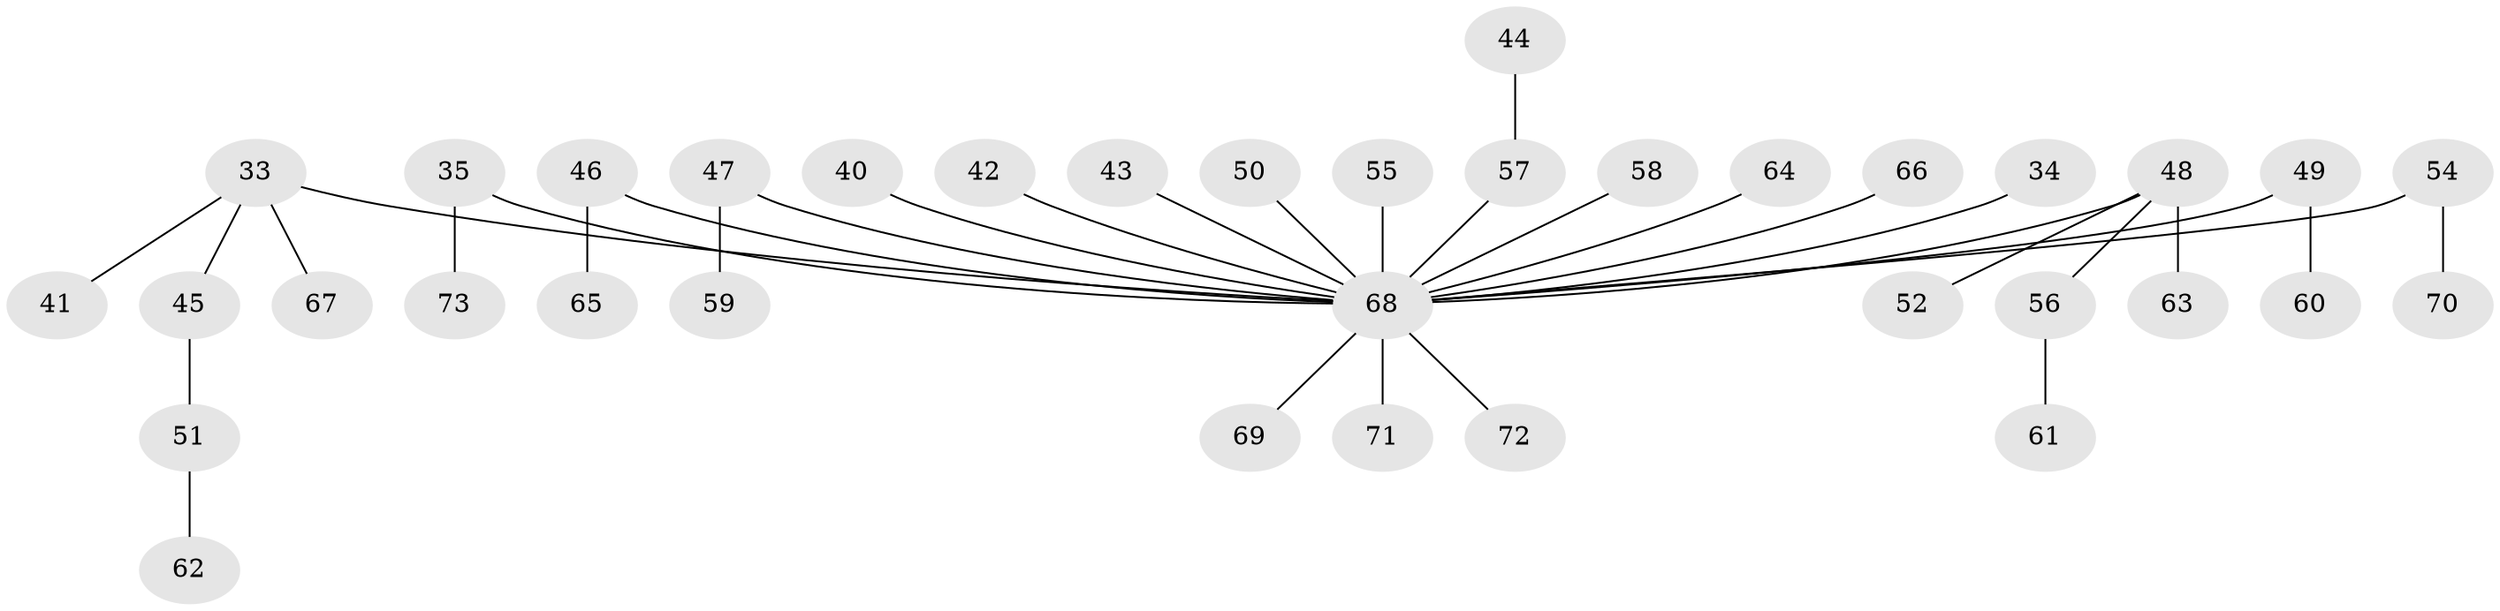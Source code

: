 // original degree distribution, {5: 0.0547945205479452, 3: 0.1506849315068493, 2: 0.2602739726027397, 4: 0.0410958904109589, 6: 0.0136986301369863, 1: 0.4794520547945205}
// Generated by graph-tools (version 1.1) at 2025/53/03/09/25 04:53:02]
// undirected, 36 vertices, 35 edges
graph export_dot {
graph [start="1"]
  node [color=gray90,style=filled];
  33 [super="+12+19+27"];
  34;
  35;
  40;
  41 [super="+14"];
  42;
  43;
  44;
  45;
  46;
  47;
  48 [super="+28+38+37"];
  49;
  50;
  51;
  52;
  54;
  55;
  56 [super="+39"];
  57 [super="+30"];
  58;
  59;
  60;
  61;
  62;
  63;
  64;
  65;
  66 [super="+29"];
  67;
  68 [super="+17+18+53+26+22+23+31+32"];
  69;
  70;
  71;
  72;
  73;
  33 -- 67;
  33 -- 45;
  33 -- 41;
  33 -- 68;
  34 -- 68;
  35 -- 73;
  35 -- 68;
  40 -- 68;
  42 -- 68;
  43 -- 68;
  44 -- 57;
  45 -- 51;
  46 -- 65;
  46 -- 68;
  47 -- 59;
  47 -- 68;
  48 -- 52;
  48 -- 56;
  48 -- 68;
  48 -- 63;
  49 -- 60;
  49 -- 68;
  50 -- 68;
  51 -- 62;
  54 -- 70;
  54 -- 68;
  55 -- 68;
  56 -- 61;
  57 -- 68;
  58 -- 68;
  64 -- 68;
  66 -- 68;
  68 -- 72;
  68 -- 69;
  68 -- 71;
}
